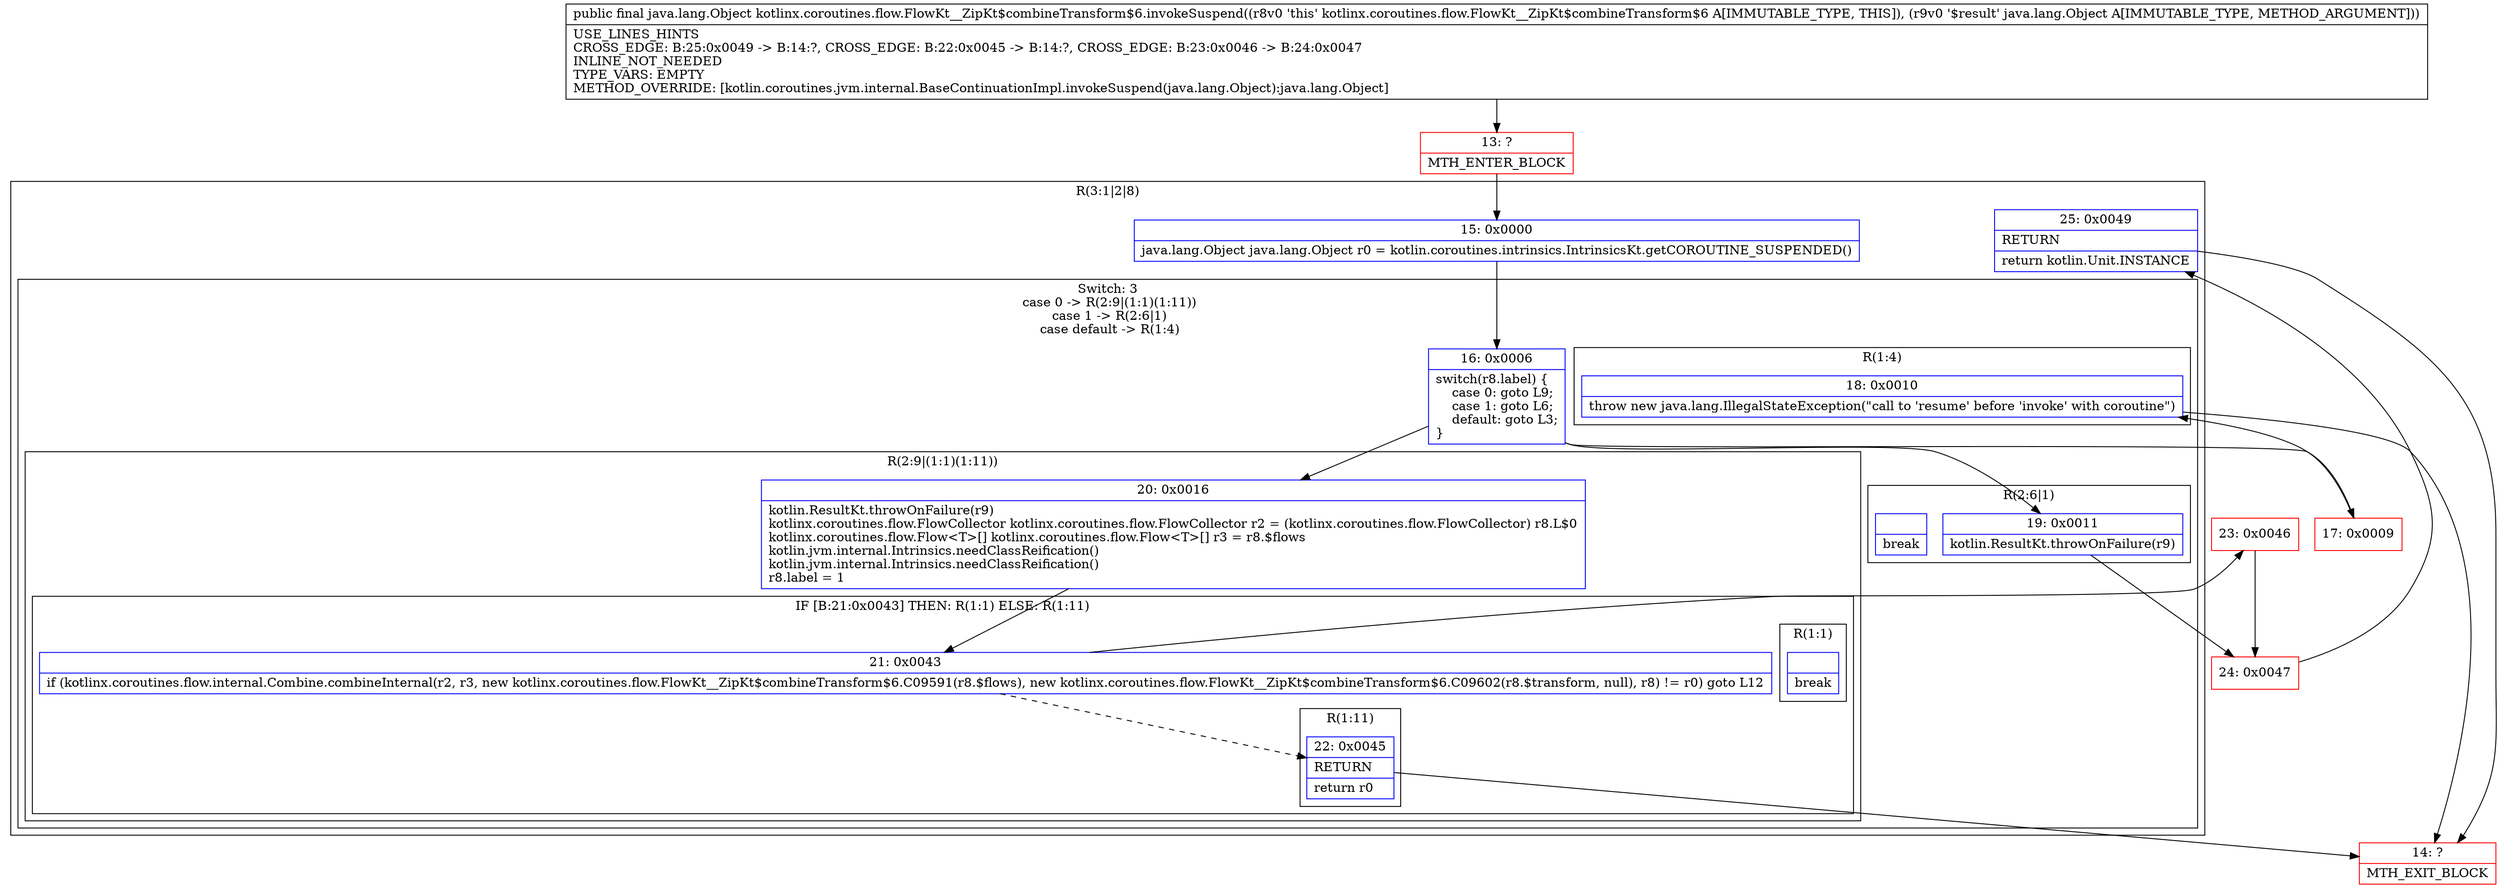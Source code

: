 digraph "CFG forkotlinx.coroutines.flow.FlowKt__ZipKt$combineTransform$6.invokeSuspend(Ljava\/lang\/Object;)Ljava\/lang\/Object;" {
subgraph cluster_Region_376556630 {
label = "R(3:1|2|8)";
node [shape=record,color=blue];
Node_15 [shape=record,label="{15\:\ 0x0000|java.lang.Object java.lang.Object r0 = kotlin.coroutines.intrinsics.IntrinsicsKt.getCOROUTINE_SUSPENDED()\l}"];
subgraph cluster_SwitchRegion_769528099 {
label = "Switch: 3
 case 0 -> R(2:9|(1:1)(1:11))
 case 1 -> R(2:6|1)
 case default -> R(1:4)";
node [shape=record,color=blue];
Node_16 [shape=record,label="{16\:\ 0x0006|switch(r8.label) \{\l    case 0: goto L9;\l    case 1: goto L6;\l    default: goto L3;\l\}\l}"];
subgraph cluster_Region_1290008142 {
label = "R(2:9|(1:1)(1:11))";
node [shape=record,color=blue];
Node_20 [shape=record,label="{20\:\ 0x0016|kotlin.ResultKt.throwOnFailure(r9)\lkotlinx.coroutines.flow.FlowCollector kotlinx.coroutines.flow.FlowCollector r2 = (kotlinx.coroutines.flow.FlowCollector) r8.L$0\lkotlinx.coroutines.flow.Flow\<T\>[] kotlinx.coroutines.flow.Flow\<T\>[] r3 = r8.$flows\lkotlin.jvm.internal.Intrinsics.needClassReification()\lkotlin.jvm.internal.Intrinsics.needClassReification()\lr8.label = 1\l}"];
subgraph cluster_IfRegion_1000618744 {
label = "IF [B:21:0x0043] THEN: R(1:1) ELSE: R(1:11)";
node [shape=record,color=blue];
Node_21 [shape=record,label="{21\:\ 0x0043|if (kotlinx.coroutines.flow.internal.Combine.combineInternal(r2, r3, new kotlinx.coroutines.flow.FlowKt__ZipKt$combineTransform$6.C09591(r8.$flows), new kotlinx.coroutines.flow.FlowKt__ZipKt$combineTransform$6.C09602(r8.$transform, null), r8) != r0) goto L12\l}"];
subgraph cluster_Region_673051225 {
label = "R(1:1)";
node [shape=record,color=blue];
Node_InsnContainer_270984106 [shape=record,label="{|break\l}"];
}
subgraph cluster_Region_1229552190 {
label = "R(1:11)";
node [shape=record,color=blue];
Node_22 [shape=record,label="{22\:\ 0x0045|RETURN\l|return r0\l}"];
}
}
}
subgraph cluster_Region_317231763 {
label = "R(2:6|1)";
node [shape=record,color=blue];
Node_19 [shape=record,label="{19\:\ 0x0011|kotlin.ResultKt.throwOnFailure(r9)\l}"];
Node_InsnContainer_1331875556 [shape=record,label="{|break\l}"];
}
subgraph cluster_Region_136995435 {
label = "R(1:4)";
node [shape=record,color=blue];
Node_18 [shape=record,label="{18\:\ 0x0010|throw new java.lang.IllegalStateException(\"call to 'resume' before 'invoke' with coroutine\")\l}"];
}
}
Node_25 [shape=record,label="{25\:\ 0x0049|RETURN\l|return kotlin.Unit.INSTANCE\l}"];
}
Node_13 [shape=record,color=red,label="{13\:\ ?|MTH_ENTER_BLOCK\l}"];
Node_17 [shape=record,color=red,label="{17\:\ 0x0009}"];
Node_14 [shape=record,color=red,label="{14\:\ ?|MTH_EXIT_BLOCK\l}"];
Node_24 [shape=record,color=red,label="{24\:\ 0x0047}"];
Node_23 [shape=record,color=red,label="{23\:\ 0x0046}"];
MethodNode[shape=record,label="{public final java.lang.Object kotlinx.coroutines.flow.FlowKt__ZipKt$combineTransform$6.invokeSuspend((r8v0 'this' kotlinx.coroutines.flow.FlowKt__ZipKt$combineTransform$6 A[IMMUTABLE_TYPE, THIS]), (r9v0 '$result' java.lang.Object A[IMMUTABLE_TYPE, METHOD_ARGUMENT]))  | USE_LINES_HINTS\lCROSS_EDGE: B:25:0x0049 \-\> B:14:?, CROSS_EDGE: B:22:0x0045 \-\> B:14:?, CROSS_EDGE: B:23:0x0046 \-\> B:24:0x0047\lINLINE_NOT_NEEDED\lTYPE_VARS: EMPTY\lMETHOD_OVERRIDE: [kotlin.coroutines.jvm.internal.BaseContinuationImpl.invokeSuspend(java.lang.Object):java.lang.Object]\l}"];
MethodNode -> Node_13;Node_15 -> Node_16;
Node_16 -> Node_17;
Node_16 -> Node_19;
Node_16 -> Node_20;
Node_20 -> Node_21;
Node_21 -> Node_22[style=dashed];
Node_21 -> Node_23;
Node_22 -> Node_14;
Node_19 -> Node_24;
Node_18 -> Node_14;
Node_25 -> Node_14;
Node_13 -> Node_15;
Node_17 -> Node_18;
Node_24 -> Node_25;
Node_23 -> Node_24;
}

